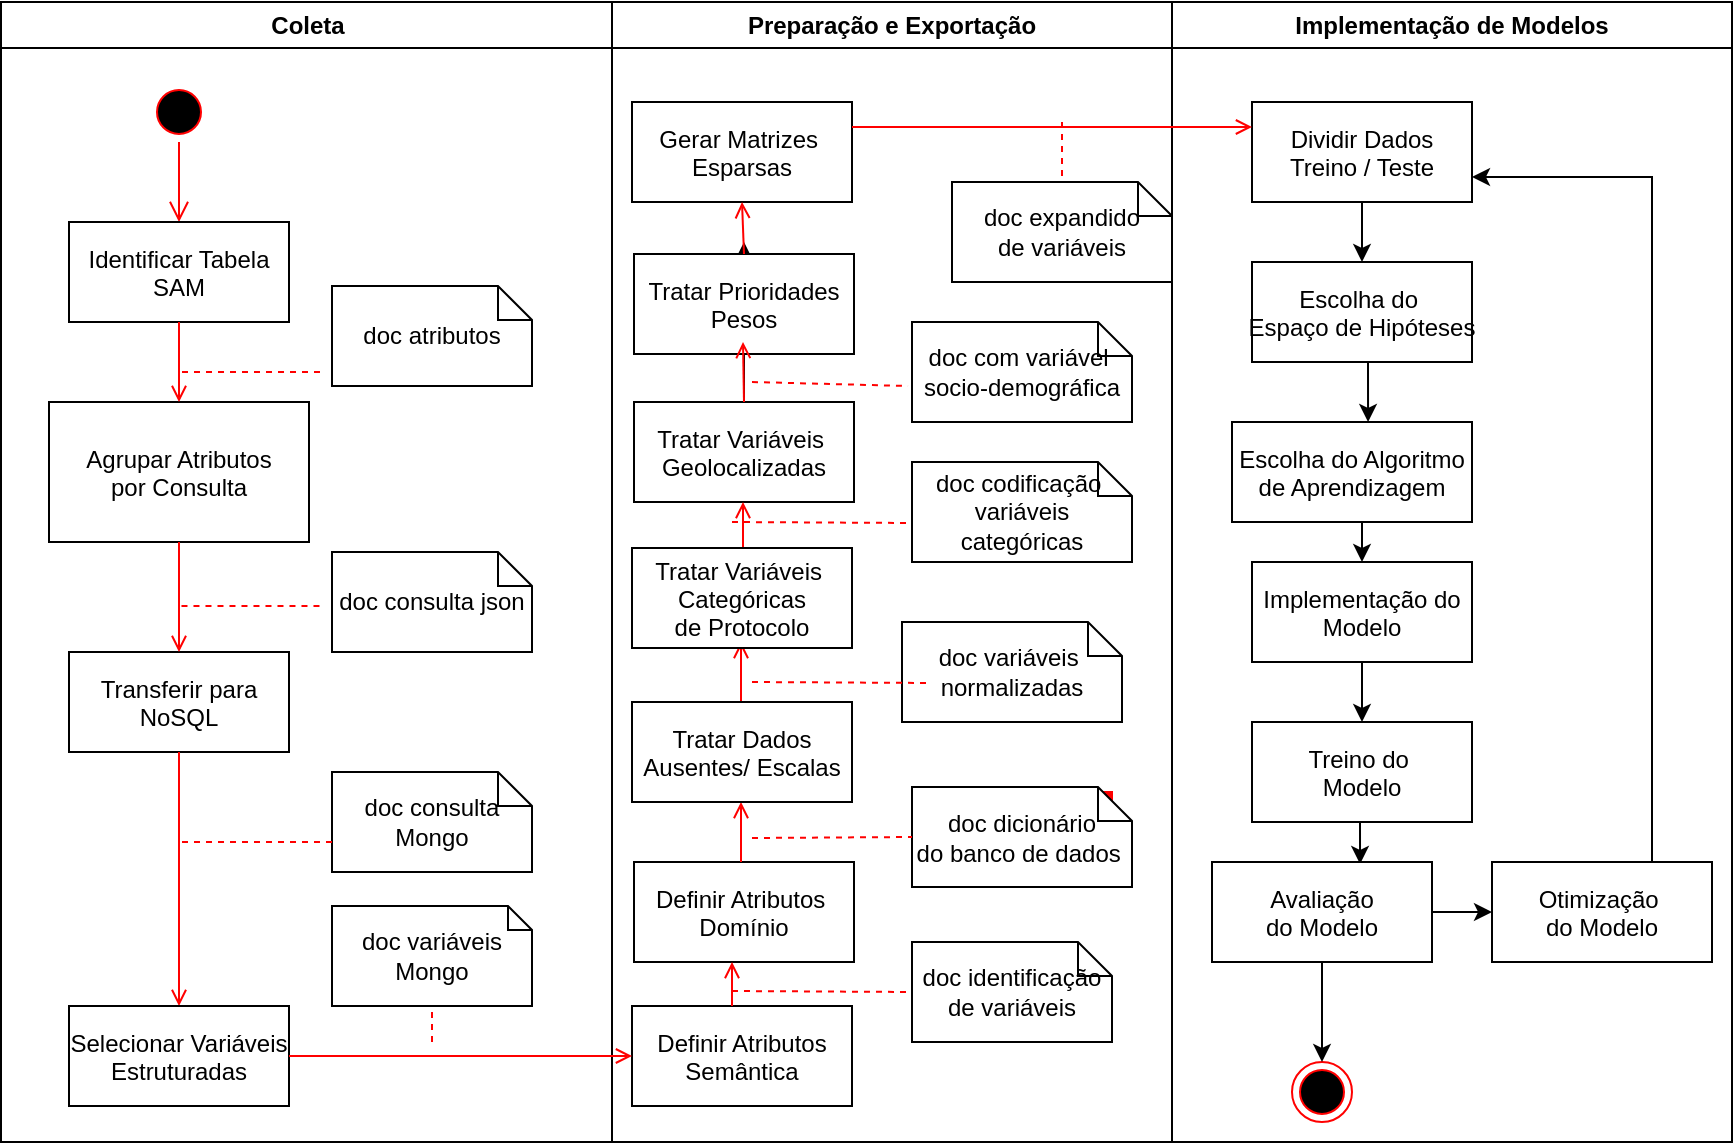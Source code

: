 <mxfile version="13.2.1" type="github"><diagram name="Page-1" id="e7e014a7-5840-1c2e-5031-d8a46d1fe8dd"><mxGraphModel dx="812" dy="445" grid="1" gridSize="10" guides="1" tooltips="1" connect="1" arrows="1" fold="1" page="1" pageScale="1" pageWidth="1169" pageHeight="826" background="#ffffff" math="0" shadow="0"><root><mxCell id="0"/><mxCell id="1" parent="0"/><mxCell id="2" value="Coleta" style="swimlane;whiteSpace=wrap;align=center;" parent="1" vertex="1"><mxGeometry x="164.5" y="140" width="305.5" height="570" as="geometry"/></mxCell><mxCell id="5" value="" style="ellipse;shape=startState;fillColor=#000000;strokeColor=#ff0000;" parent="2" vertex="1"><mxGeometry x="74" y="40" width="30" height="30" as="geometry"/></mxCell><mxCell id="6" value="" style="edgeStyle=elbowEdgeStyle;elbow=horizontal;verticalAlign=bottom;endArrow=open;endSize=8;strokeColor=#FF0000;endFill=1;rounded=0" parent="2" source="5" target="7" edge="1"><mxGeometry x="74" y="40" as="geometry"><mxPoint x="89" y="110" as="targetPoint"/></mxGeometry></mxCell><mxCell id="7" value="Identificar Tabela &#10;SAM" style="" parent="2" vertex="1"><mxGeometry x="34" y="110" width="110" height="50" as="geometry"/></mxCell><mxCell id="8" value="Agrupar Atributos &#10;por Consulta" style="" parent="2" vertex="1"><mxGeometry x="24" y="200" width="130" height="70" as="geometry"/></mxCell><mxCell id="9" value="" style="endArrow=open;strokeColor=#FF0000;endFill=1;rounded=0" parent="2" source="7" target="8" edge="1"><mxGeometry relative="1" as="geometry"/></mxCell><mxCell id="10" value="Transferir para&#10;NoSQL" style="" parent="2" vertex="1"><mxGeometry x="34" y="325" width="110" height="50" as="geometry"/></mxCell><mxCell id="11" value="" style="endArrow=open;strokeColor=#FF0000;endFill=1;rounded=0" parent="2" source="8" target="10" edge="1"><mxGeometry relative="1" as="geometry"/></mxCell><mxCell id="gy2I_yTNg8azKZsX1vVe-41" value="" style="endArrow=none;strokeColor=#FF0000;endFill=0;rounded=0;dashed=1" edge="1" parent="2"><mxGeometry relative="1" as="geometry"><mxPoint x="159.5" y="185" as="sourcePoint"/><mxPoint x="89.759" y="185" as="targetPoint"/></mxGeometry></mxCell><mxCell id="gy2I_yTNg8azKZsX1vVe-42" value="" style="endArrow=none;strokeColor=#FF0000;endFill=0;rounded=0;dashed=1" edge="1" parent="2"><mxGeometry relative="1" as="geometry"><mxPoint x="159.24" y="302" as="sourcePoint"/><mxPoint x="89.499" y="302" as="targetPoint"/></mxGeometry></mxCell><mxCell id="gy2I_yTNg8azKZsX1vVe-43" value="doc atributos" style="shape=note;whiteSpace=wrap;size=17" vertex="1" parent="2"><mxGeometry x="165.5" y="142" width="100" height="50" as="geometry"/></mxCell><mxCell id="gy2I_yTNg8azKZsX1vVe-44" value="doc consulta json" style="shape=note;whiteSpace=wrap;size=17;" vertex="1" parent="2"><mxGeometry x="165.5" y="275" width="100" height="50" as="geometry"/></mxCell><mxCell id="31" value="doc consulta Mongo" style="shape=note;whiteSpace=wrap;size=17" parent="2" vertex="1"><mxGeometry x="165.5" y="385" width="100" height="50" as="geometry"/></mxCell><mxCell id="3" value="Preparação e Exportação" style="swimlane;whiteSpace=wrap" parent="2" vertex="1"><mxGeometry x="305.5" width="280" height="570" as="geometry"/></mxCell><mxCell id="gy2I_yTNg8azKZsX1vVe-92" value="" style="edgeStyle=orthogonalEdgeStyle;rounded=0;orthogonalLoop=1;jettySize=auto;html=1;" edge="1" parent="3" source="15"><mxGeometry relative="1" as="geometry"><mxPoint x="66" y="120" as="targetPoint"/></mxGeometry></mxCell><mxCell id="15" value="Tratar Variáveis &#10;Geolocalizadas" style="" parent="3" vertex="1"><mxGeometry x="11" y="200" width="110" height="50" as="geometry"/></mxCell><mxCell id="16" value="Definir Atributos &#10;Domínio" style="" parent="3" vertex="1"><mxGeometry x="11" y="430" width="110" height="50" as="geometry"/></mxCell><mxCell id="30" value="Definir Atributos&#10;Semântica" style="" parent="3" vertex="1"><mxGeometry x="10" y="502" width="110" height="50" as="geometry"/></mxCell><mxCell id="34" value="" style="whiteSpace=wrap;strokeColor=#FF0000;fillColor=#FF0000" parent="3" vertex="1"><mxGeometry x="245" y="395" width="5" height="45" as="geometry"/></mxCell><mxCell id="gy2I_yTNg8azKZsX1vVe-49" value="" style="endArrow=open;strokeColor=#FF0000;endFill=1;rounded=0" edge="1" parent="3"><mxGeometry relative="1" as="geometry"><mxPoint x="60" y="502" as="sourcePoint"/><mxPoint x="60" y="480" as="targetPoint"/></mxGeometry></mxCell><mxCell id="gy2I_yTNg8azKZsX1vVe-50" value="doc identificação de variáveis" style="shape=note;whiteSpace=wrap;size=17" vertex="1" parent="3"><mxGeometry x="150" y="470" width="100" height="50" as="geometry"/></mxCell><mxCell id="gy2I_yTNg8azKZsX1vVe-51" value="doc dicionário &#10;do banco de dados " style="shape=note;whiteSpace=wrap;size=17" vertex="1" parent="3"><mxGeometry x="150" y="392.5" width="110" height="50" as="geometry"/></mxCell><mxCell id="gy2I_yTNg8azKZsX1vVe-52" value="" style="endArrow=none;strokeColor=#FF0000;endFill=0;rounded=0;dashed=1;entryX=0;entryY=0.5;entryDx=0;entryDy=0;entryPerimeter=0;" edge="1" parent="3" target="gy2I_yTNg8azKZsX1vVe-50"><mxGeometry relative="1" as="geometry"><mxPoint x="60" y="494.5" as="sourcePoint"/><mxPoint x="130" y="494.5" as="targetPoint"/></mxGeometry></mxCell><mxCell id="gy2I_yTNg8azKZsX1vVe-53" value="" style="endArrow=none;strokeColor=#FF0000;endFill=0;rounded=0;dashed=1" edge="1" parent="3"><mxGeometry relative="1" as="geometry"><mxPoint x="60" y="355" as="sourcePoint"/><mxPoint x="120" y="355" as="targetPoint"/></mxGeometry></mxCell><mxCell id="gy2I_yTNg8azKZsX1vVe-58" value="" style="endArrow=open;strokeColor=#FF0000;endFill=1;rounded=0" edge="1" parent="3"><mxGeometry relative="1" as="geometry"><mxPoint x="64.5" y="430" as="sourcePoint"/><mxPoint x="64.5" y="400" as="targetPoint"/><Array as="points"/></mxGeometry></mxCell><mxCell id="gy2I_yTNg8azKZsX1vVe-59" value="doc codificação &#10;variáveis categóricas" style="shape=note;whiteSpace=wrap;size=17" vertex="1" parent="3"><mxGeometry x="150" y="230" width="110" height="50" as="geometry"/></mxCell><mxCell id="gy2I_yTNg8azKZsX1vVe-60" value="" style="endArrow=none;strokeColor=#FF0000;endFill=0;rounded=0;dashed=1;entryX=-0.018;entryY=0.64;entryDx=0;entryDy=0;entryPerimeter=0;" edge="1" parent="3" target="gy2I_yTNg8azKZsX1vVe-93"><mxGeometry relative="1" as="geometry"><mxPoint x="70" y="190" as="sourcePoint"/><mxPoint x="130" y="190" as="targetPoint"/></mxGeometry></mxCell><mxCell id="gy2I_yTNg8azKZsX1vVe-63" value="Tratar Prioridades&#10;Pesos" style="" vertex="1" parent="3"><mxGeometry x="11" y="126" width="110" height="50" as="geometry"/></mxCell><mxCell id="gy2I_yTNg8azKZsX1vVe-75" value="doc variáveis &#10;normalizadas" style="shape=note;whiteSpace=wrap;size=17" vertex="1" parent="3"><mxGeometry x="145" y="310" width="110" height="50" as="geometry"/></mxCell><mxCell id="gy2I_yTNg8azKZsX1vVe-82" value="" style="endArrow=none;strokeColor=#FF0000;endFill=0;rounded=0;dashed=1;entryX=0;entryY=0.5;entryDx=0;entryDy=0;entryPerimeter=0;" edge="1" parent="3"><mxGeometry relative="1" as="geometry"><mxPoint x="70" y="418" as="sourcePoint"/><mxPoint x="150" y="417.5" as="targetPoint"/></mxGeometry></mxCell><mxCell id="gy2I_yTNg8azKZsX1vVe-83" value="" style="endArrow=none;strokeColor=#FF0000;endFill=0;rounded=0;dashed=1;entryX=0;entryY=0.5;entryDx=0;entryDy=0;entryPerimeter=0;" edge="1" parent="3"><mxGeometry relative="1" as="geometry"><mxPoint x="70" y="340" as="sourcePoint"/><mxPoint x="160" y="340.5" as="targetPoint"/></mxGeometry></mxCell><mxCell id="gy2I_yTNg8azKZsX1vVe-84" value="" style="endArrow=none;strokeColor=#FF0000;endFill=0;rounded=0;dashed=1;entryX=0;entryY=0.5;entryDx=0;entryDy=0;entryPerimeter=0;" edge="1" parent="3"><mxGeometry relative="1" as="geometry"><mxPoint x="60" y="260" as="sourcePoint"/><mxPoint x="150" y="260.5" as="targetPoint"/></mxGeometry></mxCell><mxCell id="gy2I_yTNg8azKZsX1vVe-87" value="" style="endArrow=open;strokeColor=#FF0000;endFill=1;rounded=0" edge="1" parent="3"><mxGeometry relative="1" as="geometry"><mxPoint x="64.5" y="390" as="sourcePoint"/><mxPoint x="64.5" y="320" as="targetPoint"/><Array as="points"><mxPoint x="64.5" y="370"/></Array></mxGeometry></mxCell><mxCell id="gy2I_yTNg8azKZsX1vVe-88" value="" style="endArrow=open;strokeColor=#FF0000;endFill=1;rounded=0" edge="1" parent="3"><mxGeometry relative="1" as="geometry"><mxPoint x="65.5" y="320" as="sourcePoint"/><mxPoint x="65.5" y="250" as="targetPoint"/><Array as="points"><mxPoint x="65.5" y="300"/></Array></mxGeometry></mxCell><mxCell id="gy2I_yTNg8azKZsX1vVe-89" value="" style="endArrow=open;strokeColor=#FF0000;endFill=1;rounded=0" edge="1" parent="3"><mxGeometry relative="1" as="geometry"><mxPoint x="66" y="200" as="sourcePoint"/><mxPoint x="65.5" y="170" as="targetPoint"/><Array as="points"/></mxGeometry></mxCell><mxCell id="gy2I_yTNg8azKZsX1vVe-93" value="doc com variável &#10;socio-demográfica" style="shape=note;whiteSpace=wrap;size=17" vertex="1" parent="3"><mxGeometry x="150" y="160" width="110" height="50" as="geometry"/></mxCell><mxCell id="gy2I_yTNg8azKZsX1vVe-72" value="doc expandido&#10;de variáveis" style="shape=note;whiteSpace=wrap;size=17" vertex="1" parent="3"><mxGeometry x="170" y="90" width="110" height="50" as="geometry"/></mxCell><mxCell id="gy2I_yTNg8azKZsX1vVe-47" value="doc variáveis Mongo" style="shape=note;whiteSpace=wrap;size=12;" vertex="1" parent="2"><mxGeometry x="165.5" y="452" width="100" height="50" as="geometry"/></mxCell><mxCell id="4" value="Implementação de Modelos" style="swimlane;whiteSpace=wrap" parent="1" vertex="1"><mxGeometry x="750" y="140" width="280" height="570" as="geometry"/></mxCell><mxCell id="gy2I_yTNg8azKZsX1vVe-77" style="edgeStyle=orthogonalEdgeStyle;rounded=0;orthogonalLoop=1;jettySize=auto;html=1;entryX=1;entryY=0.75;entryDx=0;entryDy=0;" edge="1" parent="4" source="gy2I_yTNg8azKZsX1vVe-81" target="gy2I_yTNg8azKZsX1vVe-73"><mxGeometry relative="1" as="geometry"><mxPoint x="240" y="370" as="sourcePoint"/><Array as="points"><mxPoint x="240" y="88"/></Array></mxGeometry></mxCell><mxCell id="33" value="Escolha do Algoritmo&#10;de Aprendizagem" style="" parent="4" vertex="1"><mxGeometry x="30" y="210" width="120" height="50" as="geometry"/></mxCell><mxCell id="38" value="" style="ellipse;shape=endState;fillColor=#000000;strokeColor=#ff0000" parent="4" vertex="1"><mxGeometry x="60" y="530" width="30" height="30" as="geometry"/></mxCell><mxCell id="gy2I_yTNg8azKZsX1vVe-103" style="edgeStyle=orthogonalEdgeStyle;rounded=0;orthogonalLoop=1;jettySize=auto;html=1;exitX=0.5;exitY=1;exitDx=0;exitDy=0;entryX=0.5;entryY=0;entryDx=0;entryDy=0;" edge="1" parent="4" source="gy2I_yTNg8azKZsX1vVe-73" target="gy2I_yTNg8azKZsX1vVe-74"><mxGeometry relative="1" as="geometry"/></mxCell><mxCell id="gy2I_yTNg8azKZsX1vVe-73" value="Dividir Dados&#10;Treino / Teste" style="" vertex="1" parent="4"><mxGeometry x="40" y="50" width="110" height="50" as="geometry"/></mxCell><mxCell id="gy2I_yTNg8azKZsX1vVe-104" style="edgeStyle=orthogonalEdgeStyle;rounded=0;orthogonalLoop=1;jettySize=auto;html=1;exitX=0.5;exitY=1;exitDx=0;exitDy=0;entryX=0.567;entryY=0;entryDx=0;entryDy=0;entryPerimeter=0;" edge="1" parent="4" source="gy2I_yTNg8azKZsX1vVe-74" target="33"><mxGeometry relative="1" as="geometry"/></mxCell><mxCell id="gy2I_yTNg8azKZsX1vVe-74" value="Escolha do &#10;Espaço de Hipóteses" style="" vertex="1" parent="4"><mxGeometry x="40" y="130" width="110" height="50" as="geometry"/></mxCell><mxCell id="gy2I_yTNg8azKZsX1vVe-81" value="Otimização &#10;do Modelo" style="" vertex="1" parent="4"><mxGeometry x="160" y="430" width="110" height="50" as="geometry"/></mxCell><mxCell id="20" value="" style="endArrow=open;strokeColor=#FF0000;endFill=1;rounded=0" parent="1" source="10" target="18" edge="1"><mxGeometry relative="1" as="geometry"/></mxCell><mxCell id="18" value="Selecionar Variáveis &#10;Estruturadas" style="" parent="1" vertex="1"><mxGeometry x="198.5" y="642" width="110" height="50" as="geometry"/></mxCell><mxCell id="32" value="" style="endArrow=none;strokeColor=#FF0000;endFill=0;rounded=0;dashed=1" parent="1" edge="1"><mxGeometry relative="1" as="geometry"><mxPoint x="255" y="560" as="sourcePoint"/><mxPoint x="330" y="560" as="targetPoint"/></mxGeometry></mxCell><mxCell id="gy2I_yTNg8azKZsX1vVe-45" value="" style="endArrow=open;strokeColor=#FF0000;endFill=1;rounded=0;exitX=1;exitY=0.5;exitDx=0;exitDy=0;" edge="1" parent="1" source="18" target="30"><mxGeometry relative="1" as="geometry"><mxPoint x="263.5" y="513" as="sourcePoint"/><mxPoint x="263.5" y="620" as="targetPoint"/></mxGeometry></mxCell><mxCell id="gy2I_yTNg8azKZsX1vVe-48" value="" style="endArrow=none;strokeColor=#FF0000;endFill=0;rounded=0;dashed=1;entryX=0.5;entryY=1;entryDx=0;entryDy=0;entryPerimeter=0;" edge="1" parent="1" target="gy2I_yTNg8azKZsX1vVe-47"><mxGeometry relative="1" as="geometry"><mxPoint x="380" y="660" as="sourcePoint"/><mxPoint x="340" y="538" as="targetPoint"/></mxGeometry></mxCell><mxCell id="gy2I_yTNg8azKZsX1vVe-67" value="Tratar Variáveis &#10;Categóricas&#10;de Protocolo" style="" vertex="1" parent="1"><mxGeometry x="480" y="413" width="110" height="50" as="geometry"/></mxCell><mxCell id="gy2I_yTNg8azKZsX1vVe-64" value="Gerar Matrizes &#10;Esparsas" style="" vertex="1" parent="1"><mxGeometry x="480" y="190" width="110" height="50" as="geometry"/></mxCell><mxCell id="gy2I_yTNg8azKZsX1vVe-69" value="Tratar Dados &#10;Ausentes/ Escalas" style="" vertex="1" parent="1"><mxGeometry x="480" y="490" width="110" height="50" as="geometry"/></mxCell><mxCell id="gy2I_yTNg8azKZsX1vVe-106" style="edgeStyle=orthogonalEdgeStyle;rounded=0;orthogonalLoop=1;jettySize=auto;html=1;exitX=0.5;exitY=1;exitDx=0;exitDy=0;entryX=0.5;entryY=0;entryDx=0;entryDy=0;" edge="1" parent="1" source="gy2I_yTNg8azKZsX1vVe-78" target="gy2I_yTNg8azKZsX1vVe-79"><mxGeometry relative="1" as="geometry"/></mxCell><mxCell id="gy2I_yTNg8azKZsX1vVe-78" value="Implementação do&#10;Modelo" style="" vertex="1" parent="1"><mxGeometry x="790" y="420" width="110" height="50" as="geometry"/></mxCell><mxCell id="gy2I_yTNg8azKZsX1vVe-107" style="edgeStyle=orthogonalEdgeStyle;rounded=0;orthogonalLoop=1;jettySize=auto;html=1;exitX=0.5;exitY=1;exitDx=0;exitDy=0;entryX=0.673;entryY=0.02;entryDx=0;entryDy=0;entryPerimeter=0;" edge="1" parent="1" source="gy2I_yTNg8azKZsX1vVe-79" target="gy2I_yTNg8azKZsX1vVe-80"><mxGeometry relative="1" as="geometry"/></mxCell><mxCell id="gy2I_yTNg8azKZsX1vVe-79" value="Treino do &#10;Modelo" style="" vertex="1" parent="1"><mxGeometry x="790" y="500" width="110" height="50" as="geometry"/></mxCell><mxCell id="gy2I_yTNg8azKZsX1vVe-108" style="edgeStyle=orthogonalEdgeStyle;rounded=0;orthogonalLoop=1;jettySize=auto;html=1;exitX=1;exitY=0.5;exitDx=0;exitDy=0;entryX=0;entryY=0.5;entryDx=0;entryDy=0;" edge="1" parent="1" source="gy2I_yTNg8azKZsX1vVe-80" target="gy2I_yTNg8azKZsX1vVe-81"><mxGeometry relative="1" as="geometry"/></mxCell><mxCell id="gy2I_yTNg8azKZsX1vVe-109" style="edgeStyle=orthogonalEdgeStyle;rounded=0;orthogonalLoop=1;jettySize=auto;html=1;entryX=0.5;entryY=0;entryDx=0;entryDy=0;" edge="1" parent="1" source="gy2I_yTNg8azKZsX1vVe-80" target="38"><mxGeometry relative="1" as="geometry"/></mxCell><mxCell id="gy2I_yTNg8azKZsX1vVe-80" value="Avaliação &#10;do Modelo" style="" vertex="1" parent="1"><mxGeometry x="770" y="570" width="110" height="50" as="geometry"/></mxCell><mxCell id="gy2I_yTNg8azKZsX1vVe-98" value="" style="endArrow=open;strokeColor=#FF0000;endFill=1;rounded=0;exitX=1;exitY=0.25;exitDx=0;exitDy=0;entryX=0;entryY=0.25;entryDx=0;entryDy=0;" edge="1" parent="1" source="gy2I_yTNg8azKZsX1vVe-64" target="gy2I_yTNg8azKZsX1vVe-73"><mxGeometry relative="1" as="geometry"><mxPoint x="620.5" y="230" as="sourcePoint"/><mxPoint x="620" y="200" as="targetPoint"/><Array as="points"/></mxGeometry></mxCell><mxCell id="gy2I_yTNg8azKZsX1vVe-90" value="" style="endArrow=open;strokeColor=#FF0000;endFill=1;rounded=0;entryX=0.5;entryY=1;entryDx=0;entryDy=0;exitX=0.5;exitY=0;exitDx=0;exitDy=0;" edge="1" parent="1" source="gy2I_yTNg8azKZsX1vVe-63" target="gy2I_yTNg8azKZsX1vVe-64"><mxGeometry relative="1" as="geometry"><mxPoint x="530" y="260" as="sourcePoint"/><mxPoint x="534.5" y="240" as="targetPoint"/><Array as="points"/></mxGeometry></mxCell><mxCell id="gy2I_yTNg8azKZsX1vVe-101" value="" style="endArrow=none;strokeColor=#FF0000;endFill=0;rounded=0;dashed=1;entryX=0.5;entryY=0;entryDx=0;entryDy=0;entryPerimeter=0;" edge="1" parent="1" target="gy2I_yTNg8azKZsX1vVe-72"><mxGeometry relative="1" as="geometry"><mxPoint x="695" y="200" as="sourcePoint"/><mxPoint x="698.02" y="212" as="targetPoint"/><Array as="points"/></mxGeometry></mxCell><mxCell id="gy2I_yTNg8azKZsX1vVe-105" style="edgeStyle=orthogonalEdgeStyle;rounded=0;orthogonalLoop=1;jettySize=auto;html=1;exitX=0.5;exitY=1;exitDx=0;exitDy=0;entryX=0.5;entryY=0;entryDx=0;entryDy=0;" edge="1" parent="1" source="33" target="gy2I_yTNg8azKZsX1vVe-78"><mxGeometry relative="1" as="geometry"/></mxCell></root></mxGraphModel></diagram></mxfile>